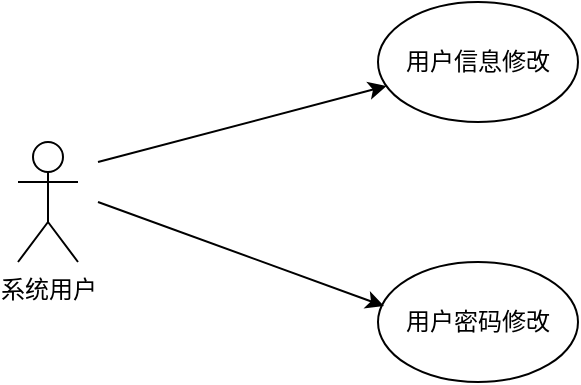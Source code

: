 <mxfile version="24.0.5" type="github">
  <diagram name="第 1 页" id="XXVcjnQIc4xrYylt_Kie">
    <mxGraphModel dx="2074" dy="1150" grid="1" gridSize="10" guides="1" tooltips="1" connect="1" arrows="1" fold="1" page="1" pageScale="1" pageWidth="827" pageHeight="1169" math="0" shadow="0">
      <root>
        <mxCell id="0" />
        <mxCell id="1" parent="0" />
        <mxCell id="0QPtCIcyjztVAp6PCUbq-1" value="系统用户" style="shape=umlActor;verticalLabelPosition=bottom;verticalAlign=top;html=1;outlineConnect=0;" vertex="1" parent="1">
          <mxGeometry x="210" y="420" width="30" height="60" as="geometry" />
        </mxCell>
        <mxCell id="0QPtCIcyjztVAp6PCUbq-2" value="用户信息修改" style="ellipse;whiteSpace=wrap;html=1;" vertex="1" parent="1">
          <mxGeometry x="390" y="350" width="100" height="60" as="geometry" />
        </mxCell>
        <mxCell id="0QPtCIcyjztVAp6PCUbq-3" value="用户密码修改" style="ellipse;whiteSpace=wrap;html=1;" vertex="1" parent="1">
          <mxGeometry x="390" y="480" width="100" height="60" as="geometry" />
        </mxCell>
        <mxCell id="0QPtCIcyjztVAp6PCUbq-6" value="" style="endArrow=classic;html=1;rounded=0;" edge="1" parent="1" target="0QPtCIcyjztVAp6PCUbq-2">
          <mxGeometry width="50" height="50" relative="1" as="geometry">
            <mxPoint x="250" y="430" as="sourcePoint" />
            <mxPoint x="440" y="560" as="targetPoint" />
          </mxGeometry>
        </mxCell>
        <mxCell id="0QPtCIcyjztVAp6PCUbq-7" value="" style="endArrow=classic;html=1;rounded=0;exitX=1;exitY=0.333;exitDx=0;exitDy=0;exitPerimeter=0;entryX=0.03;entryY=0.367;entryDx=0;entryDy=0;entryPerimeter=0;" edge="1" parent="1" target="0QPtCIcyjztVAp6PCUbq-3">
          <mxGeometry width="50" height="50" relative="1" as="geometry">
            <mxPoint x="250" y="450" as="sourcePoint" />
            <mxPoint x="405" y="403" as="targetPoint" />
          </mxGeometry>
        </mxCell>
      </root>
    </mxGraphModel>
  </diagram>
</mxfile>
